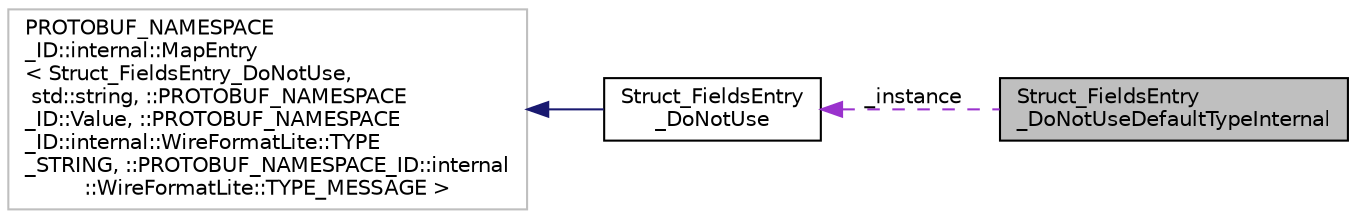 digraph "Struct_FieldsEntry_DoNotUseDefaultTypeInternal"
{
 // LATEX_PDF_SIZE
  edge [fontname="Helvetica",fontsize="10",labelfontname="Helvetica",labelfontsize="10"];
  node [fontname="Helvetica",fontsize="10",shape=record];
  rankdir="LR";
  Node1 [label="Struct_FieldsEntry\l_DoNotUseDefaultTypeInternal",height=0.2,width=0.4,color="black", fillcolor="grey75", style="filled", fontcolor="black",tooltip=" "];
  Node2 -> Node1 [dir="back",color="darkorchid3",fontsize="10",style="dashed",label=" _instance" ,fontname="Helvetica"];
  Node2 [label="Struct_FieldsEntry\l_DoNotUse",height=0.2,width=0.4,color="black", fillcolor="white", style="filled",URL="$classStruct__FieldsEntry__DoNotUse.html",tooltip=" "];
  Node3 -> Node2 [dir="back",color="midnightblue",fontsize="10",style="solid",fontname="Helvetica"];
  Node3 [label="PROTOBUF_NAMESPACE\l_ID::internal::MapEntry\l\< Struct_FieldsEntry_DoNotUse,\l std::string, ::PROTOBUF_NAMESPACE\l_ID::Value, ::PROTOBUF_NAMESPACE\l_ID::internal::WireFormatLite::TYPE\l_STRING, ::PROTOBUF_NAMESPACE_ID::internal\l::WireFormatLite::TYPE_MESSAGE \>",height=0.2,width=0.4,color="grey75", fillcolor="white", style="filled",tooltip=" "];
}
